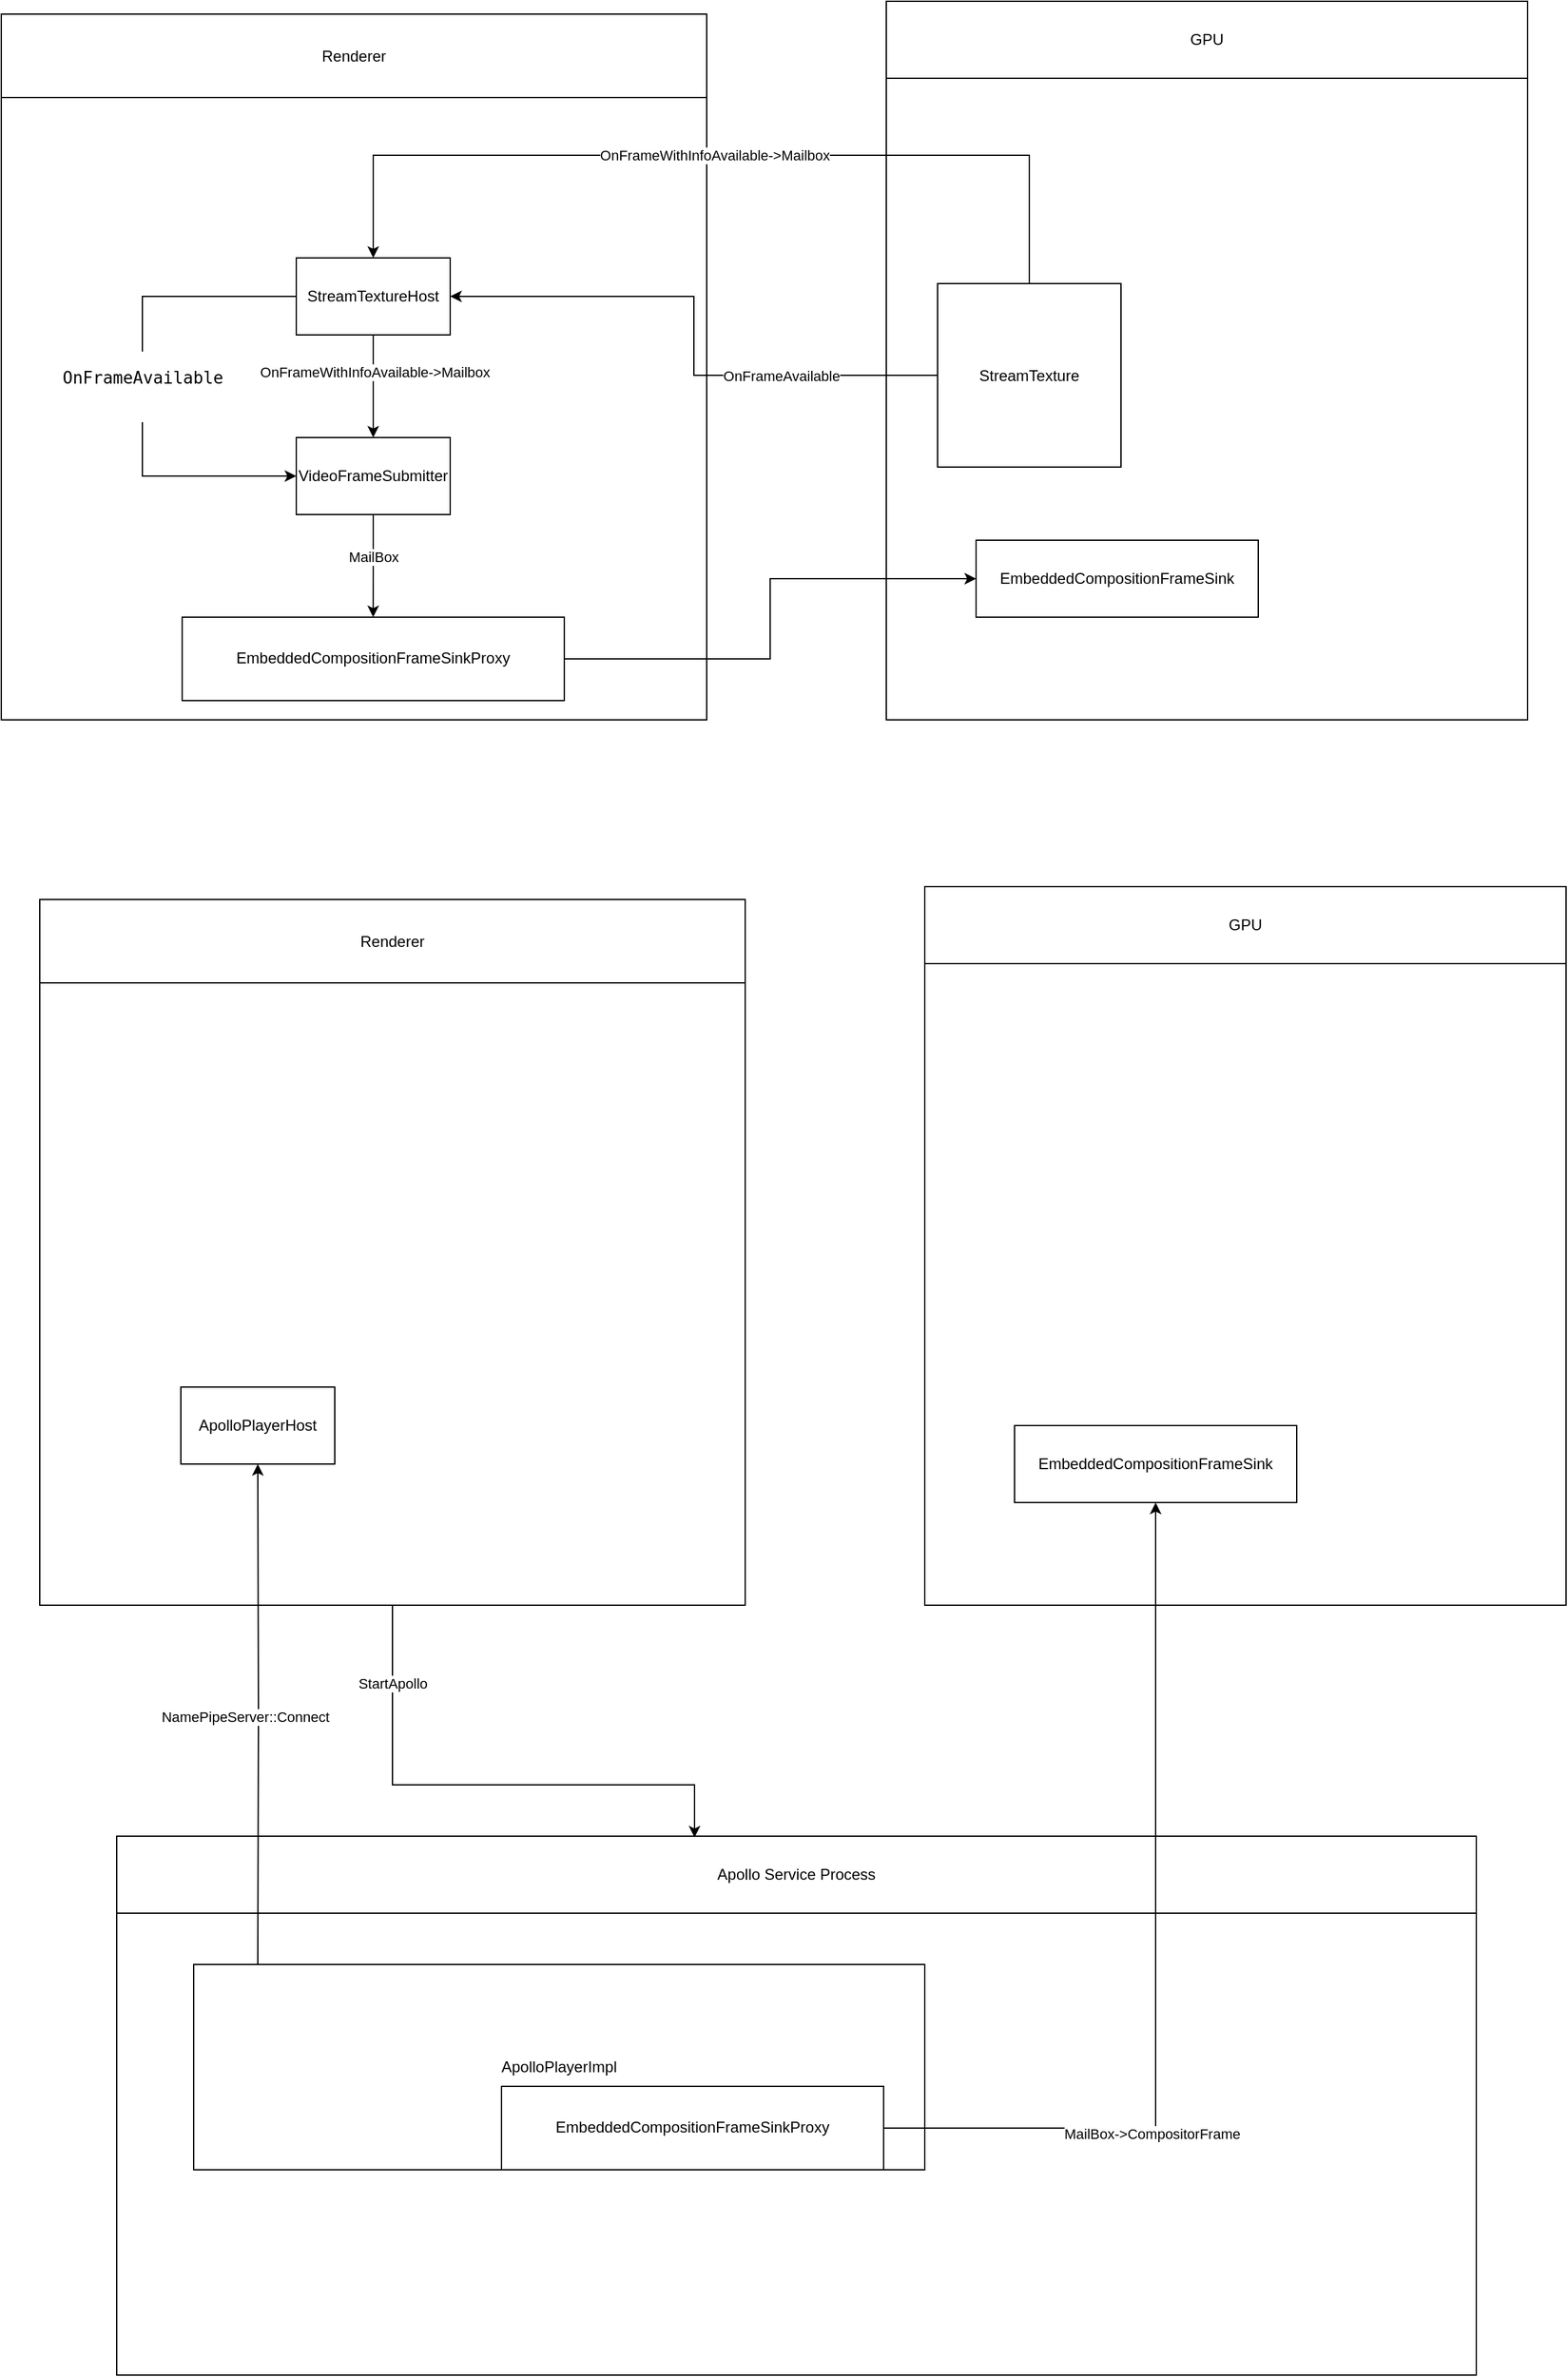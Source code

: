<mxfile version="24.7.8">
  <diagram name="第 1 页" id="LiPbOftGQbgrzLmKm-nx">
    <mxGraphModel dx="2066" dy="1041" grid="1" gridSize="10" guides="1" tooltips="1" connect="1" arrows="1" fold="1" page="1" pageScale="1" pageWidth="827" pageHeight="1169" math="0" shadow="0">
      <root>
        <mxCell id="0" />
        <mxCell id="1" parent="0" />
        <mxCell id="ApiQ-BtPgv3KfkFpJTZq-10" value="" style="group" parent="1" vertex="1" connectable="0">
          <mxGeometry x="120" y="350" width="550" height="550" as="geometry" />
        </mxCell>
        <mxCell id="ApiQ-BtPgv3KfkFpJTZq-8" value="" style="whiteSpace=wrap;html=1;aspect=fixed;align=left;" parent="ApiQ-BtPgv3KfkFpJTZq-10" vertex="1">
          <mxGeometry width="550" height="550" as="geometry" />
        </mxCell>
        <mxCell id="ApiQ-BtPgv3KfkFpJTZq-9" value="Renderer" style="rounded=0;whiteSpace=wrap;html=1;" parent="ApiQ-BtPgv3KfkFpJTZq-10" vertex="1">
          <mxGeometry width="550" height="65" as="geometry" />
        </mxCell>
        <mxCell id="ApiQ-BtPgv3KfkFpJTZq-16" value="EmbeddedCompositionFrameSinkProxy" style="whiteSpace=wrap;html=1;rounded=0;" parent="ApiQ-BtPgv3KfkFpJTZq-10" vertex="1">
          <mxGeometry x="141.043" y="469.997" width="297.917" height="65" as="geometry" />
        </mxCell>
        <mxCell id="ApiQ-BtPgv3KfkFpJTZq-3" value="" style="edgeStyle=orthogonalEdgeStyle;rounded=0;orthogonalLoop=1;jettySize=auto;html=1;" parent="1" source="ApiQ-BtPgv3KfkFpJTZq-1" target="ApiQ-BtPgv3KfkFpJTZq-2" edge="1">
          <mxGeometry relative="1" as="geometry" />
        </mxCell>
        <mxCell id="ApiQ-BtPgv3KfkFpJTZq-4" value="OnFrameWithInfoAvailable-&amp;gt;Mailbox" style="edgeLabel;html=1;align=center;verticalAlign=middle;resizable=0;points=[];" parent="ApiQ-BtPgv3KfkFpJTZq-3" vertex="1" connectable="0">
          <mxGeometry x="-0.275" y="1" relative="1" as="geometry">
            <mxPoint as="offset" />
          </mxGeometry>
        </mxCell>
        <UserObject label="&#xa;&lt;a style=&quot;margin: 0px; padding: 0px; box-sizing: border-box; border-color: var(--border); color: inherit; text-decoration: none; font-family: monospace; font-size: medium; font-style: normal; font-variant-ligatures: normal; font-variant-caps: normal; font-weight: 400; letter-spacing: normal; orphans: 2; text-align: start; text-indent: 0px; text-transform: none; widows: 2; word-spacing: 0px; -webkit-text-stroke-width: 0px; white-space: pre; background-color: rgb(255, 255, 255);&quot; data-key=&quot;89&quot; href=&quot;https://source.chromium.org/chromium/chromium/src/+/main:content/renderer/media/android/stream_texture_factory.cc;drc=a150b50c0ff706af12c449c7fccd3cf2745e2061;bpv=1;bpt=1;l=84?gsn=OnFrameAvailable&amp;amp;gs=KYTHE%3A%2F%2Fkythe%3A%2F%2Fchromium.googlesource.com%2Fcodesearch%2Fchromium%2Fsrc%2F%2Fmain%3Flang%3Dc%252B%252B%3Fpath%3Dcontent%2Frenderer%2Fmedia%2Fandroid%2Fstream_texture_factory.cc%23bQwde8pxGFe8QK5NosUgznehglTQKpOsqDOtcCwnv28&quot; class=&quot;xrefs-decoration&quot;&gt;OnFrameAvailable&lt;/a&gt;&#xa;&#xa;" link="&#xa;&lt;a style=&quot;margin: 0px; padding: 0px; box-sizing: border-box; border-color: var(--border); color: inherit; text-decoration: none; font-family: monospace; font-size: medium; font-style: normal; font-variant-ligatures: normal; font-variant-caps: normal; font-weight: 400; letter-spacing: normal; orphans: 2; text-align: start; text-indent: 0px; text-transform: none; widows: 2; word-spacing: 0px; -webkit-text-stroke-width: 0px; white-space: pre; background-color: rgb(255, 255, 255);&quot; data-key=&quot;89&quot; href=&quot;https://source.chromium.org/chromium/chromium/src/+/main:content/renderer/media/android/stream_texture_factory.cc;drc=a150b50c0ff706af12c449c7fccd3cf2745e2061;bpv=1;bpt=1;l=84?gsn=OnFrameAvailable&amp;amp;gs=KYTHE%3A%2F%2Fkythe%3A%2F%2Fchromium.googlesource.com%2Fcodesearch%2Fchromium%2Fsrc%2F%2Fmain%3Flang%3Dc%252B%252B%3Fpath%3Dcontent%2Frenderer%2Fmedia%2Fandroid%2Fstream_texture_factory.cc%23bQwde8pxGFe8QK5NosUgznehglTQKpOsqDOtcCwnv28&quot; class=&quot;xrefs-decoration&quot;&gt;OnFrameAvailable&lt;/a&gt;&#xa;&#xa;" id="ApiQ-BtPgv3KfkFpJTZq-5">
          <mxCell style="edgeStyle=elbowEdgeStyle;rounded=0;orthogonalLoop=1;jettySize=auto;html=1;entryX=0;entryY=0.5;entryDx=0;entryDy=0;elbow=vertical;" parent="1" source="ApiQ-BtPgv3KfkFpJTZq-1" target="ApiQ-BtPgv3KfkFpJTZq-2" edge="1">
            <mxGeometry relative="1" as="geometry">
              <mxPoint x="260" y="690" as="targetPoint" />
              <Array as="points">
                <mxPoint x="230" y="640" />
              </Array>
              <mxPoint as="offset" />
            </mxGeometry>
          </mxCell>
        </UserObject>
        <mxCell id="ApiQ-BtPgv3KfkFpJTZq-1" value="StreamTextureHost" style="rounded=0;whiteSpace=wrap;html=1;" parent="1" vertex="1">
          <mxGeometry x="350" y="540" width="120" height="60" as="geometry" />
        </mxCell>
        <mxCell id="ApiQ-BtPgv3KfkFpJTZq-17" value="" style="edgeStyle=orthogonalEdgeStyle;rounded=0;orthogonalLoop=1;jettySize=auto;html=1;" parent="1" source="ApiQ-BtPgv3KfkFpJTZq-2" target="ApiQ-BtPgv3KfkFpJTZq-16" edge="1">
          <mxGeometry relative="1" as="geometry" />
        </mxCell>
        <mxCell id="ApiQ-BtPgv3KfkFpJTZq-20" value="MailBox" style="edgeLabel;html=1;align=center;verticalAlign=middle;resizable=0;points=[];" parent="ApiQ-BtPgv3KfkFpJTZq-17" vertex="1" connectable="0">
          <mxGeometry x="-0.192" relative="1" as="geometry">
            <mxPoint as="offset" />
          </mxGeometry>
        </mxCell>
        <mxCell id="ApiQ-BtPgv3KfkFpJTZq-2" value="VideoFrameSubmitter" style="whiteSpace=wrap;html=1;rounded=0;" parent="1" vertex="1">
          <mxGeometry x="350" y="680" width="120" height="60" as="geometry" />
        </mxCell>
        <mxCell id="ApiQ-BtPgv3KfkFpJTZq-21" value="" style="rounded=0;whiteSpace=wrap;html=1;" parent="1" vertex="1">
          <mxGeometry x="810" y="340" width="500" height="560" as="geometry" />
        </mxCell>
        <mxCell id="ApiQ-BtPgv3KfkFpJTZq-22" value="GPU" style="rounded=0;whiteSpace=wrap;html=1;" parent="1" vertex="1">
          <mxGeometry x="810" y="340" width="500" height="60" as="geometry" />
        </mxCell>
        <mxCell id="ApiQ-BtPgv3KfkFpJTZq-11" value="StreamTexture" style="whiteSpace=wrap;html=1;aspect=fixed;" parent="1" vertex="1">
          <mxGeometry x="850" y="560" width="143" height="143" as="geometry" />
        </mxCell>
        <mxCell id="ApiQ-BtPgv3KfkFpJTZq-18" value="EmbeddedCompositionFrameSink" style="whiteSpace=wrap;html=1;rounded=0;" parent="1" vertex="1">
          <mxGeometry x="880" y="760" width="220" height="60" as="geometry" />
        </mxCell>
        <UserObject label="OnFrameWithInfoAvailable-&amp;gt;Mailbox" link="&#xa;&lt;a style=&quot;forced-color-adjust: none; font-style: normal; font-variant-ligatures: normal; font-variant-caps: normal; font-weight: 400; letter-spacing: normal; orphans: 2; text-indent: 0px; text-transform: none; widows: 2; word-spacing: 0px; -webkit-text-stroke-width: 0px; white-space: pre; margin: 0px; padding: 0px; box-sizing: border-box; border-color: var(--border); text-decoration-line: none; font-family: monospace; font-size: medium; text-align: start;&quot; data-key=&quot;98&quot; href=&quot;https://source.chromium.org/chromium/chromium/src/+/main:content/renderer/media/android/stream_texture_factory.cc;drc=a150b50c0ff706af12c449c7fccd3cf2745e2061;bpv=1;bpt=1;l=90?gsn=OnFrameWithInfoAvailable&amp;amp;gs=KYTHE%3A%2F%2Fkythe%3A%2F%2Fchromium.googlesource.com%2Fcodesearch%2Fchromium%2Fsrc%2F%2Fmain%3Flang%3Dc%252B%252B%3Fpath%3Dcontent%2Frenderer%2Fmedia%2Fandroid%2Fstream_texture_factory.cc%23hpruNQi7dIm3cVIG2UPgs3AazQhBx6SGE2KFzJ-yTng&quot; class=&quot;xrefs-decoration&quot;&gt;OnFrameWithInfoAvailable&lt;/a&gt;&#xa;&#xa;" id="ApiQ-BtPgv3KfkFpJTZq-13">
          <mxCell style="edgeStyle=elbowEdgeStyle;rounded=0;orthogonalLoop=1;jettySize=auto;html=1;elbow=vertical;" parent="1" source="ApiQ-BtPgv3KfkFpJTZq-11" target="ApiQ-BtPgv3KfkFpJTZq-1" edge="1">
            <mxGeometry relative="1" as="geometry">
              <mxPoint x="860" y="450" as="targetPoint" />
              <Array as="points">
                <mxPoint x="640" y="460" />
              </Array>
            </mxGeometry>
          </mxCell>
        </UserObject>
        <mxCell id="ApiQ-BtPgv3KfkFpJTZq-19" value="" style="edgeStyle=orthogonalEdgeStyle;rounded=0;orthogonalLoop=1;jettySize=auto;html=1;" parent="1" source="ApiQ-BtPgv3KfkFpJTZq-16" target="ApiQ-BtPgv3KfkFpJTZq-18" edge="1">
          <mxGeometry relative="1" as="geometry" />
        </mxCell>
        <mxCell id="ApiQ-BtPgv3KfkFpJTZq-12" style="edgeStyle=orthogonalEdgeStyle;rounded=0;orthogonalLoop=1;jettySize=auto;html=1;" parent="1" source="ApiQ-BtPgv3KfkFpJTZq-11" target="ApiQ-BtPgv3KfkFpJTZq-1" edge="1">
          <mxGeometry relative="1" as="geometry" />
        </mxCell>
        <mxCell id="ApiQ-BtPgv3KfkFpJTZq-15" value="OnFrameAvailable" style="edgeLabel;html=1;align=center;verticalAlign=middle;resizable=0;points=[];" parent="ApiQ-BtPgv3KfkFpJTZq-12" vertex="1" connectable="0">
          <mxGeometry x="-0.444" y="1" relative="1" as="geometry">
            <mxPoint y="-1" as="offset" />
          </mxGeometry>
        </mxCell>
        <mxCell id="ApiQ-BtPgv3KfkFpJTZq-23" value="" style="group" parent="1" vertex="1" connectable="0">
          <mxGeometry x="150" y="1040" width="550" height="550" as="geometry" />
        </mxCell>
        <mxCell id="ApiQ-BtPgv3KfkFpJTZq-24" value="" style="whiteSpace=wrap;html=1;aspect=fixed;align=left;" parent="ApiQ-BtPgv3KfkFpJTZq-23" vertex="1">
          <mxGeometry width="550" height="550" as="geometry" />
        </mxCell>
        <mxCell id="ApiQ-BtPgv3KfkFpJTZq-25" value="Renderer" style="rounded=0;whiteSpace=wrap;html=1;" parent="ApiQ-BtPgv3KfkFpJTZq-23" vertex="1">
          <mxGeometry width="550" height="65" as="geometry" />
        </mxCell>
        <mxCell id="VT69-K9v5CHWKR-Tkk89-3" value="ApolloPlayerHost" style="rounded=0;whiteSpace=wrap;html=1;" vertex="1" parent="ApiQ-BtPgv3KfkFpJTZq-23">
          <mxGeometry x="110" y="380" width="120" height="60" as="geometry" />
        </mxCell>
        <mxCell id="ApiQ-BtPgv3KfkFpJTZq-34" value="" style="rounded=0;whiteSpace=wrap;html=1;" parent="1" vertex="1">
          <mxGeometry x="840" y="1030" width="500" height="560" as="geometry" />
        </mxCell>
        <mxCell id="ApiQ-BtPgv3KfkFpJTZq-35" value="GPU" style="rounded=0;whiteSpace=wrap;html=1;" parent="1" vertex="1">
          <mxGeometry x="840" y="1030" width="500" height="60" as="geometry" />
        </mxCell>
        <mxCell id="ApiQ-BtPgv3KfkFpJTZq-37" value="EmbeddedCompositionFrameSink" style="whiteSpace=wrap;html=1;rounded=0;" parent="1" vertex="1">
          <mxGeometry x="910" y="1450" width="220" height="60" as="geometry" />
        </mxCell>
        <mxCell id="ApiQ-BtPgv3KfkFpJTZq-49" value="" style="rounded=0;whiteSpace=wrap;html=1;" parent="1" vertex="1">
          <mxGeometry x="210" y="1770" width="1060" height="420" as="geometry" />
        </mxCell>
        <mxCell id="ApiQ-BtPgv3KfkFpJTZq-50" value="Apollo Service Process" style="rounded=0;whiteSpace=wrap;html=1;" parent="1" vertex="1">
          <mxGeometry x="210" y="1770" width="1060" height="60" as="geometry" />
        </mxCell>
        <mxCell id="VT69-K9v5CHWKR-Tkk89-4" value="ApolloPlayerImpl" style="rounded=0;whiteSpace=wrap;html=1;" vertex="1" parent="1">
          <mxGeometry x="270" y="1870" width="570" height="160" as="geometry" />
        </mxCell>
        <mxCell id="VT69-K9v5CHWKR-Tkk89-1" style="edgeStyle=orthogonalEdgeStyle;rounded=0;orthogonalLoop=1;jettySize=auto;html=1;" edge="1" parent="1" target="VT69-K9v5CHWKR-Tkk89-3">
          <mxGeometry relative="1" as="geometry">
            <mxPoint x="320" y="1870" as="sourcePoint" />
          </mxGeometry>
        </mxCell>
        <mxCell id="VT69-K9v5CHWKR-Tkk89-2" value="NamePipeServer::Connect" style="edgeLabel;html=1;align=center;verticalAlign=middle;resizable=0;points=[];" vertex="1" connectable="0" parent="VT69-K9v5CHWKR-Tkk89-1">
          <mxGeometry x="0.728" y="-1" relative="1" as="geometry">
            <mxPoint x="-11" y="144" as="offset" />
          </mxGeometry>
        </mxCell>
        <mxCell id="ApiQ-BtPgv3KfkFpJTZq-26" value="EmbeddedCompositionFrameSinkProxy" style="whiteSpace=wrap;html=1;rounded=0;" parent="1" vertex="1">
          <mxGeometry x="510.003" y="1964.997" width="297.917" height="65" as="geometry" />
        </mxCell>
        <mxCell id="ApiQ-BtPgv3KfkFpJTZq-46" style="edgeStyle=orthogonalEdgeStyle;rounded=0;orthogonalLoop=1;jettySize=auto;html=1;entryX=0.425;entryY=0.017;entryDx=0;entryDy=0;entryPerimeter=0;" parent="1" source="ApiQ-BtPgv3KfkFpJTZq-24" target="ApiQ-BtPgv3KfkFpJTZq-50" edge="1">
          <mxGeometry relative="1" as="geometry">
            <Array as="points">
              <mxPoint x="425" y="1730" />
              <mxPoint x="661" y="1730" />
            </Array>
          </mxGeometry>
        </mxCell>
        <mxCell id="ApiQ-BtPgv3KfkFpJTZq-47" value="StartApollo" style="edgeLabel;html=1;align=center;verticalAlign=middle;resizable=0;points=[];" parent="ApiQ-BtPgv3KfkFpJTZq-46" vertex="1" connectable="0">
          <mxGeometry x="-0.709" relative="1" as="geometry">
            <mxPoint as="offset" />
          </mxGeometry>
        </mxCell>
        <mxCell id="ApiQ-BtPgv3KfkFpJTZq-39" value="" style="edgeStyle=orthogonalEdgeStyle;rounded=0;orthogonalLoop=1;jettySize=auto;html=1;" parent="1" source="ApiQ-BtPgv3KfkFpJTZq-26" target="ApiQ-BtPgv3KfkFpJTZq-37" edge="1">
          <mxGeometry relative="1" as="geometry" />
        </mxCell>
        <mxCell id="ApiQ-BtPgv3KfkFpJTZq-48" value="MailBox-&amp;gt;CompositorFrame" style="edgeLabel;html=1;align=center;verticalAlign=middle;resizable=0;points=[];" parent="ApiQ-BtPgv3KfkFpJTZq-39" vertex="1" connectable="0">
          <mxGeometry x="-0.403" y="-4" relative="1" as="geometry">
            <mxPoint as="offset" />
          </mxGeometry>
        </mxCell>
      </root>
    </mxGraphModel>
  </diagram>
</mxfile>
